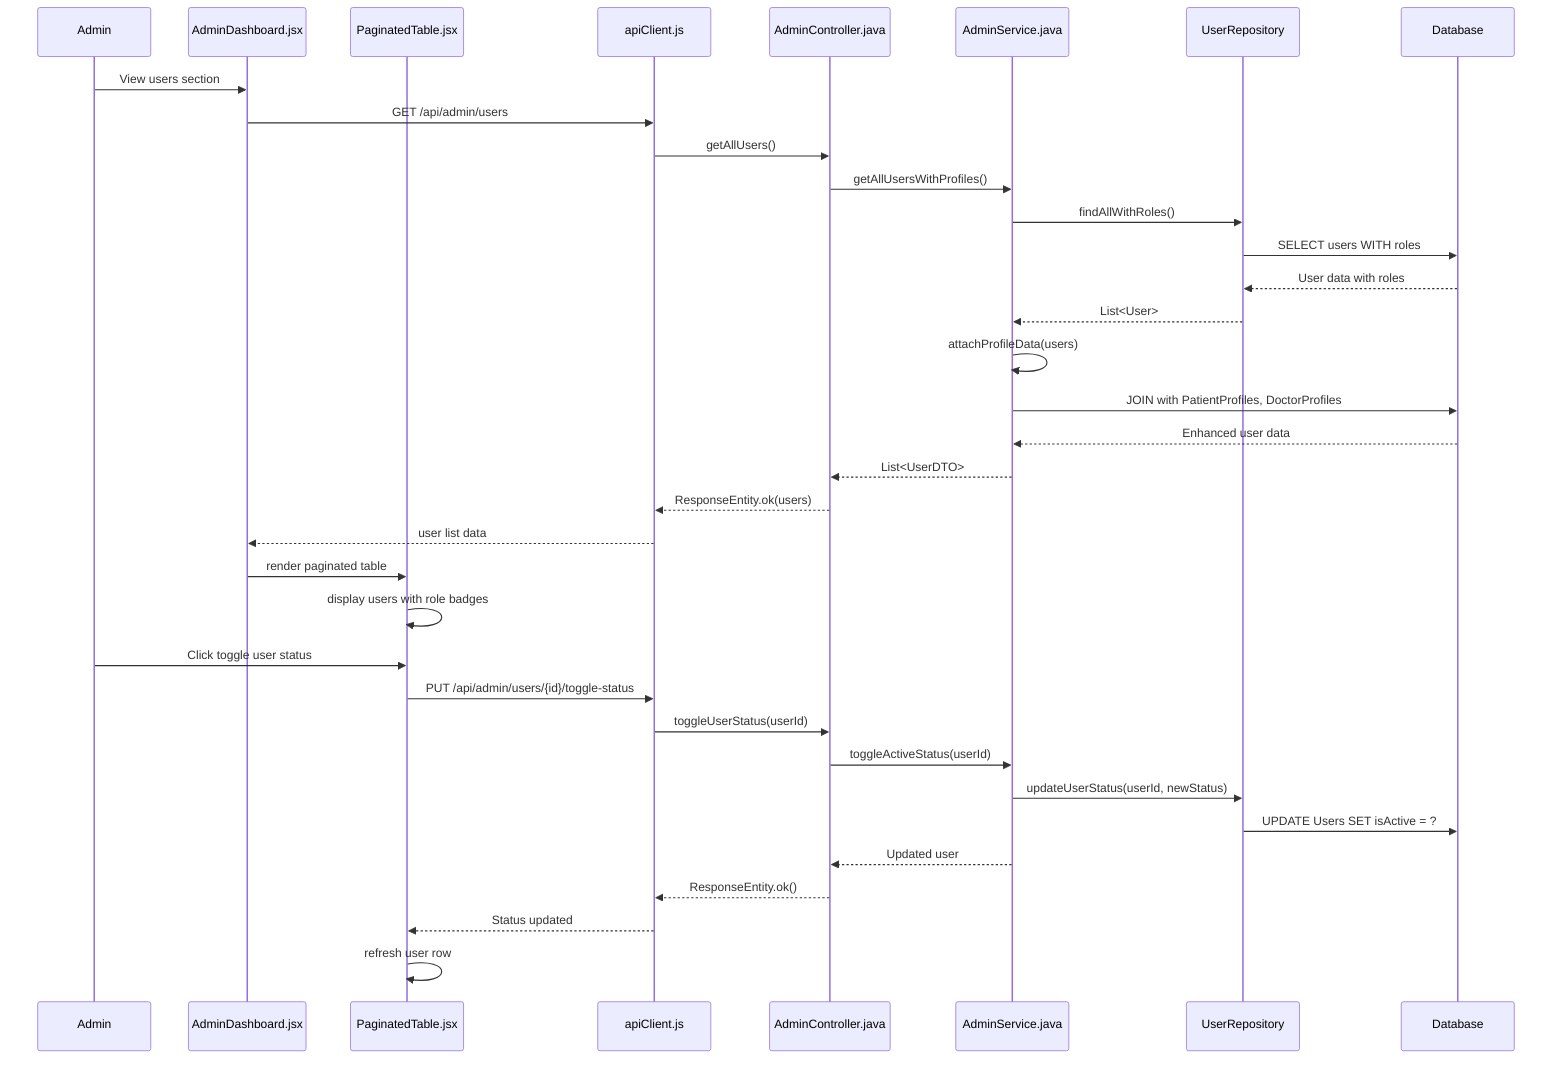 sequenceDiagram
    participant A as Admin
    participant AD as AdminDashboard.jsx
    participant PT as PaginatedTable.jsx
    participant API as apiClient.js
    participant AC as AdminController.java
    participant AS as AdminService.java
    participant UR as UserRepository
    participant DB as Database

    A->>AD: View users section
    AD->>API: GET /api/admin/users
    API->>AC: getAllUsers()
    AC->>AS: getAllUsersWithProfiles()
    
    AS->>UR: findAllWithRoles()
    UR->>DB: SELECT users WITH roles
    DB-->>UR: User data with roles
    UR-->>AS: List<User>
    
    AS->>AS: attachProfileData(users)
    AS->>DB: JOIN with PatientProfiles, DoctorProfiles
    DB-->>AS: Enhanced user data
    
    AS-->>AC: List<UserDTO>
    AC-->>API: ResponseEntity.ok(users)
    API-->>AD: user list data
    
    AD->>PT: render paginated table
    PT->>PT: display users with role badges
    
    A->>PT: Click toggle user status
    PT->>API: PUT /api/admin/users/{id}/toggle-status
    API->>AC: toggleUserStatus(userId)
    AC->>AS: toggleActiveStatus(userId)
    AS->>UR: updateUserStatus(userId, newStatus)
    UR->>DB: UPDATE Users SET isActive = ?
    AS-->>AC: Updated user
    AC-->>API: ResponseEntity.ok()
    API-->>PT: Status updated
    PT->>PT: refresh user row